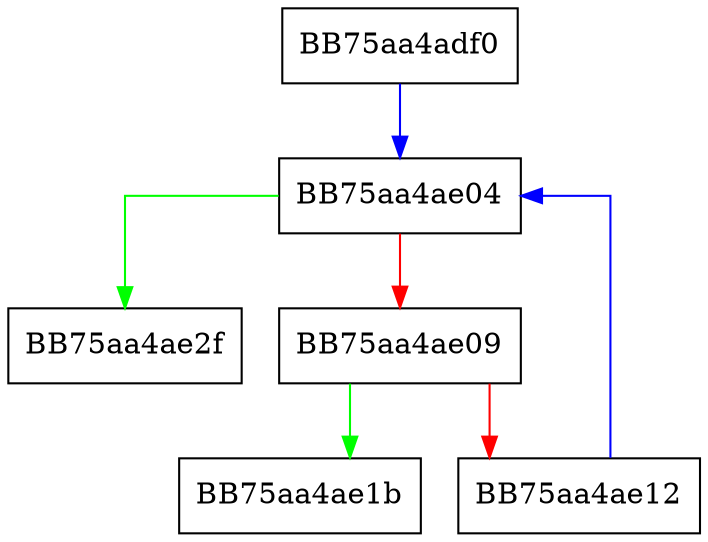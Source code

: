 digraph expk_memoryoffset {
  node [shape="box"];
  graph [splines=ortho];
  BB75aa4adf0 -> BB75aa4ae04 [color="blue"];
  BB75aa4ae04 -> BB75aa4ae2f [color="green"];
  BB75aa4ae04 -> BB75aa4ae09 [color="red"];
  BB75aa4ae09 -> BB75aa4ae1b [color="green"];
  BB75aa4ae09 -> BB75aa4ae12 [color="red"];
  BB75aa4ae12 -> BB75aa4ae04 [color="blue"];
}